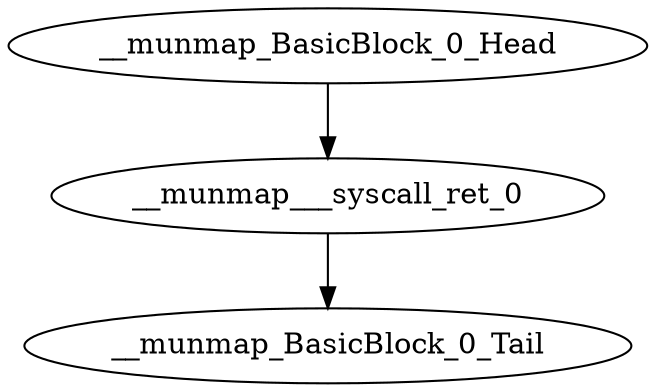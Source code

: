 digraph G {
    "__munmap_BasicBlock_0_Head" -> "__munmap___syscall_ret_0"
    "__munmap___syscall_ret_0" -> "__munmap_BasicBlock_0_Tail"
}
